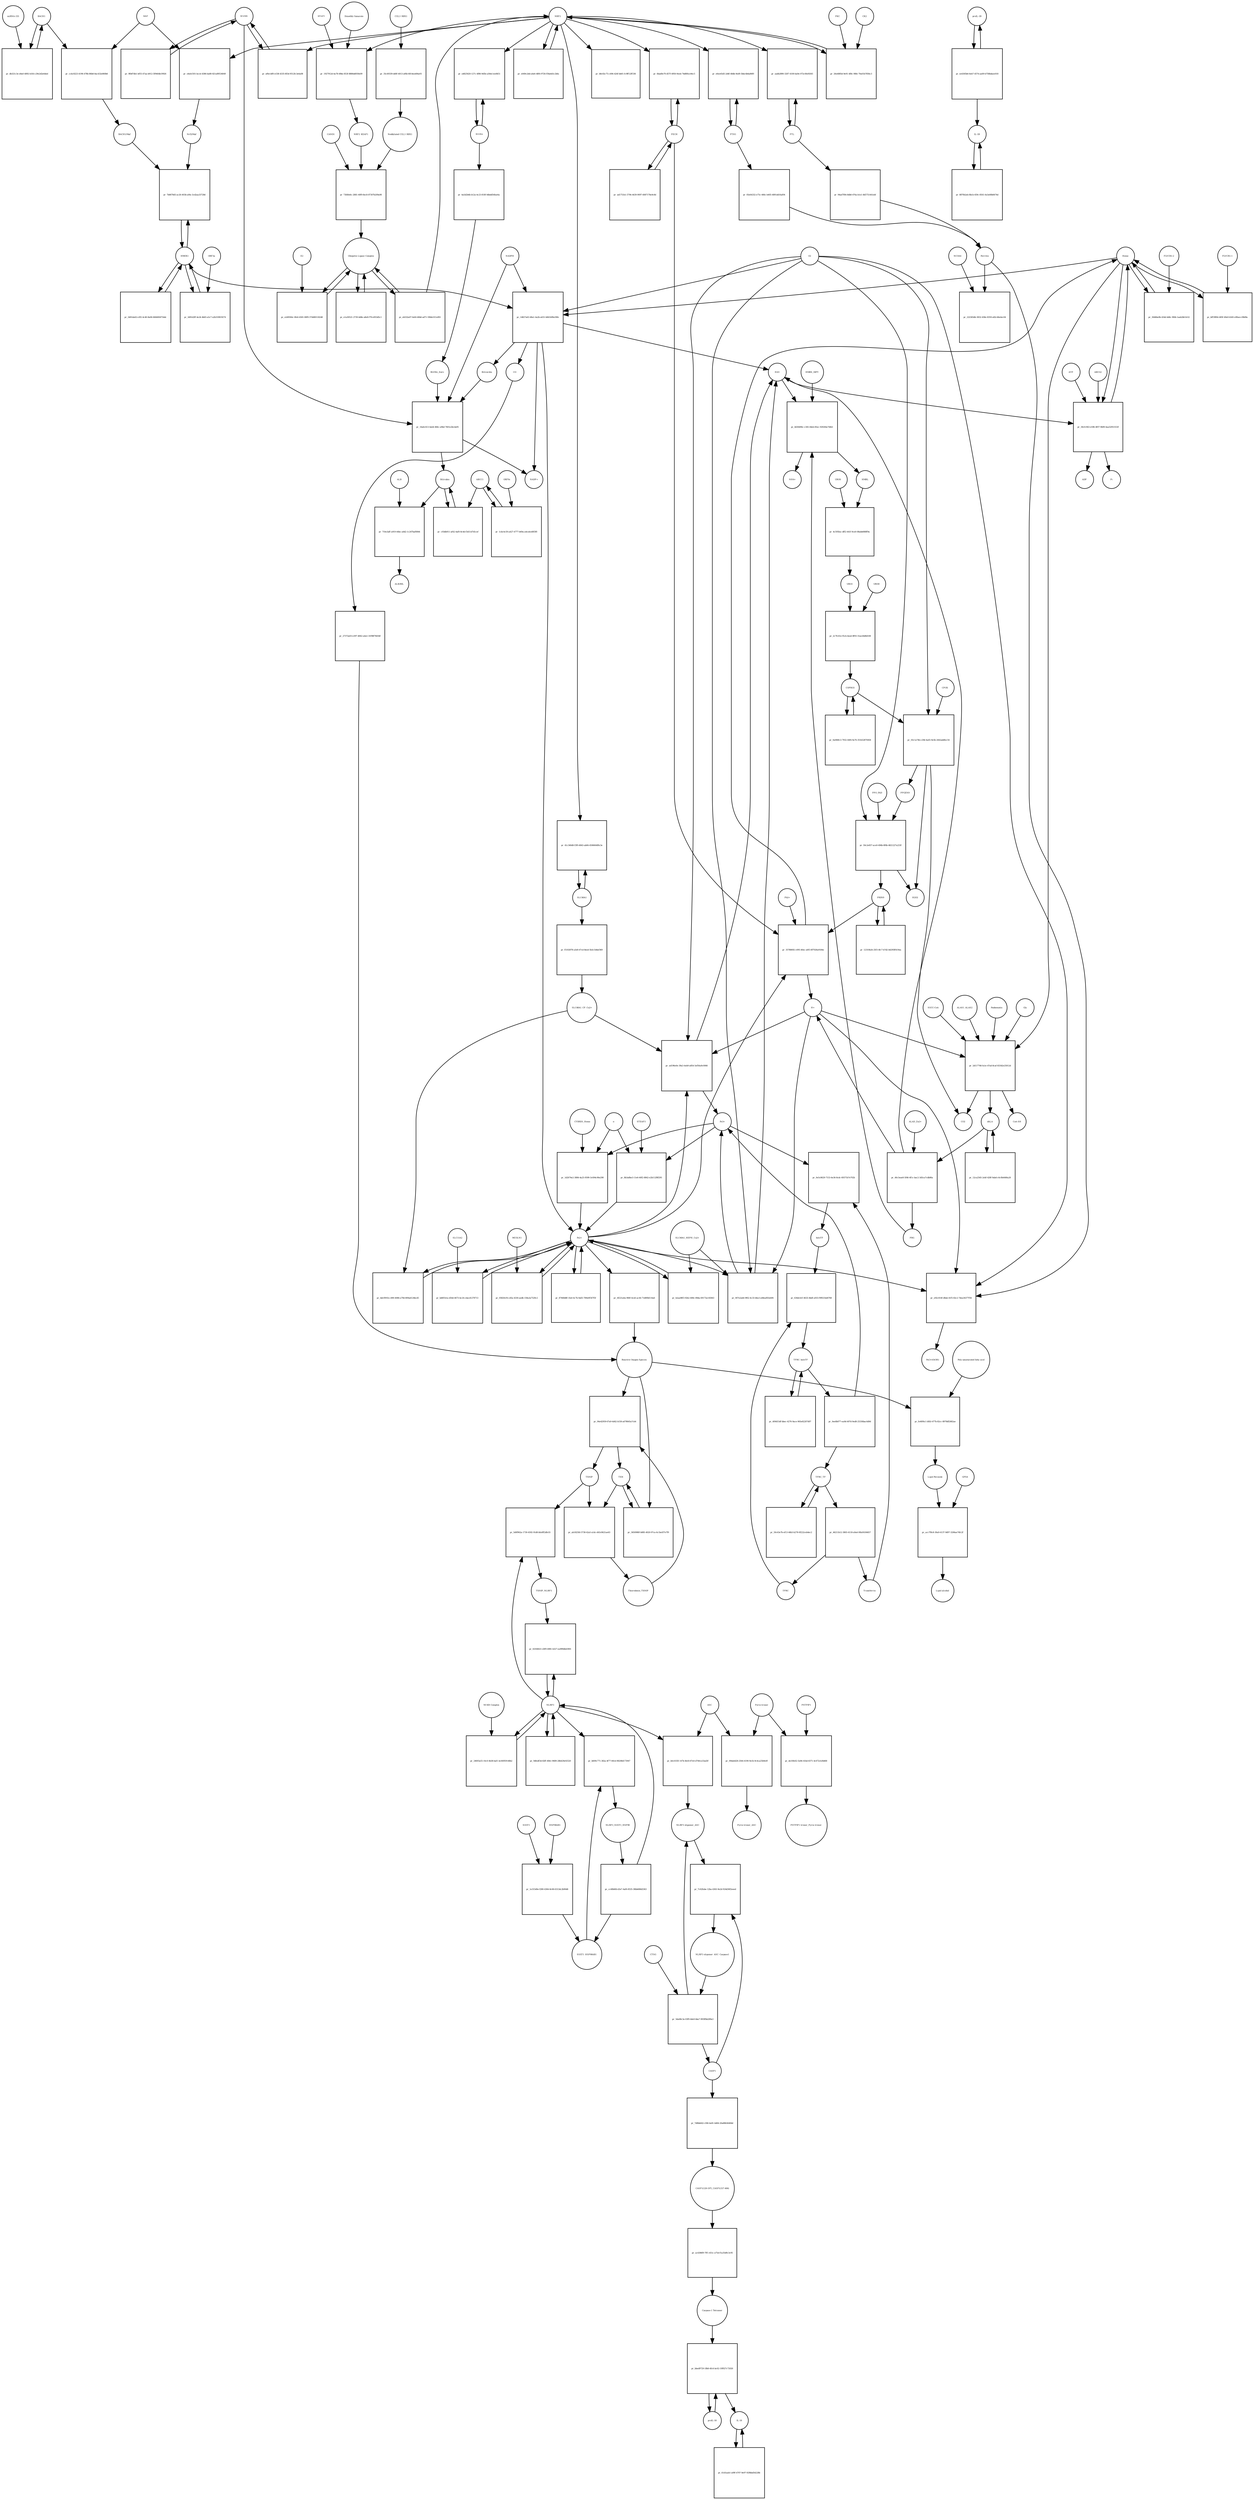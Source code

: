 strict digraph  {
Heme [annotation="urn_miriam_obo.chebi_CHEBI%3A30413", bipartite=0, cls="simple chemical", fontsize=4, label=Heme, shape=circle];
"pr_14827a63-48a1-4a2b-a631-b841b99a590c" [annotation="", bipartite=1, cls=process, fontsize=4, label="pr_14827a63-48a1-4a2b-a631-b841b99a590c", shape=square];
Biliverdin [annotation="urn_miriam_obo.chebi_CHEBI%3A17033", bipartite=0, cls="simple chemical", fontsize=4, label=Biliverdin, shape=circle];
HMOX1 [annotation="", bipartite=0, cls=macromolecule, fontsize=4, label=HMOX1, shape=circle];
O2 [annotation="urn_miriam_obo.chebi_CHEBI%3A15379", bipartite=0, cls="simple chemical", fontsize=4, label=O2, shape=circle];
NADPH [annotation="urn_miriam_obo.chebi_CHEBI%3A16474", bipartite=0, cls="simple chemical", fontsize=4, label=NADPH, shape=circle];
H2O [annotation="urn_miriam_obo.chebi_CHEBI%3A15377", bipartite=0, cls="simple chemical", fontsize=4, label=H2O, shape=circle];
"Fe2+" [annotation="urn_miriam_obo.chebi_CHEBI%3A29033", bipartite=0, cls="simple chemical", fontsize=4, label="Fe2+", shape=circle];
"NADP+" [annotation="urn_miriam_obo.chebi_CHEBI%3A18009", bipartite=0, cls="simple chemical", fontsize=4, label="NADP+", shape=circle];
CO [annotation="urn_miriam_obo.chebi_CHEBI%3A17245", bipartite=0, cls="simple chemical", fontsize=4, label=CO, shape=circle];
"pr_3646be0b-434d-4d6c-9fdb-1aab2bfcfe52" [annotation="", bipartite=1, cls=process, fontsize=4, label="pr_3646be0b-434d-4d6c-9fdb-1aab2bfcfe52", shape=square];
"FLVCR1-2" [annotation=urn_miriam_uniprot_Q9Y5Y0, bipartite=0, cls=macromolecule, fontsize=4, label="FLVCR1-2", shape=circle];
"pr_16a6c613-4ab4-466c-a9bd-7601e2bcda95" [annotation="", bipartite=1, cls=process, fontsize=4, label="pr_16a6c613-4ab4-466c-a9bd-7601e2bcda95", shape=square];
Bilirubin [annotation="urn_miriam_obo.chebi_CHEBI%3A16990", bipartite=0, cls="simple chemical", fontsize=4, label=Bilirubin, shape=circle];
BLVRB [annotation=urn_miriam_uniprot_P30043, bipartite=0, cls=macromolecule, fontsize=4, label=BLVRB, shape=circle];
"BLVRA_Zn2+" [annotation="urn_miriam_obo.chebi_CHEBI%3A29805|urn_miriam_uniprot_P53004", bipartite=0, cls=complex, fontsize=4, label="BLVRA_Zn2+", shape=circle];
"pr_c93db911-af42-4af0-8c4d-f3d11d7d1cef" [annotation="", bipartite=1, cls=process, fontsize=4, label="pr_c93db911-af42-4af0-8c4d-f3d11d7d1cef", shape=square];
ABCC1 [annotation="", bipartite=0, cls=macromolecule, fontsize=4, label=ABCC1, shape=circle];
"pr_710e3aff-a919-44bc-a0d2-1c247baf0844" [annotation="", bipartite=1, cls=process, fontsize=4, label="pr_710e3aff-a919-44bc-a0d2-1c247baf0844", shape=square];
ALB [annotation=urn_miriam_uniprot_P02768, bipartite=0, cls=macromolecule, fontsize=4, label=ALB, shape=circle];
"ALB/BIL" [annotation="urn_miriam_uniprot_P02768|urn_miriam_obo.chebi_CHEBI%3A16990", bipartite=0, cls=complex, fontsize=4, label="ALB/BIL", shape=circle];
NRF2 [annotation="", bipartite=0, cls=macromolecule, fontsize=4, label=NRF2, shape=circle];
"pr_e4eb1501-bccb-4386-ba80-821a89534049" [annotation="", bipartite=1, cls=process, fontsize=4, label="pr_e4eb1501-bccb-4386-ba80-821a89534049", shape=square];
MAF [annotation=urn_miriam_uniprot_O75444, bipartite=0, cls=macromolecule, fontsize=4, label=MAF, shape=circle];
"Nrf2/Maf" [annotation="", bipartite=0, cls=complex, fontsize=4, label="Nrf2/Maf", shape=circle];
"pr_ccbc8223-4196-478b-86b8-8ac432e860b6" [annotation="", bipartite=1, cls=process, fontsize=4, label="pr_ccbc8223-4196-478b-86b8-8ac432e860b6", shape=square];
BACH1 [annotation=urn_miriam_uniprot_O14867, bipartite=0, cls=macromolecule, fontsize=4, label=BACH1, shape=circle];
"BACH1/Maf" [annotation="", bipartite=0, cls=complex, fontsize=4, label="BACH1/Maf", shape=circle];
"pr_db321c3e-e8a0-4892-b1fd-c29e2d2e6ded" [annotation="", bipartite=1, cls=process, fontsize=4, label="pr_db321c3e-e8a0-4892-b1fd-c29e2d2e6ded", shape=square];
"miRNA-155" [annotation=urn_miriam_ncbigene_406947, bipartite=0, cls="nucleic acid feature", fontsize=4, label="miRNA-155", shape=circle];
"pr_7b8678d5-ac26-403b-af4e-3cd2aa33728d" [annotation="", bipartite=1, cls=process, fontsize=4, label="pr_7b8678d5-ac26-403b-af4e-3cd2aa33728d", shape=square];
PRIN9 [annotation="urn_miriam_obo.chebi_CHEBI%3A15430", bipartite=0, cls="simple chemical", fontsize=4, label=PRIN9, shape=circle];
"pr_35788692-c095-40ec-a0f3-8f7026a9184e" [annotation="", bipartite=1, cls=process, fontsize=4, label="pr_35788692-c095-40ec-a0f3-8f7026a9184e", shape=square];
FECH [annotation=urn_miriam_uniprot_P22830, bipartite=0, cls=macromolecule, fontsize=4, label=FECH, shape=circle];
"Pb2+" [annotation="urn_miriam_obo.chebi_CHEBI%3A27889", bipartite=0, cls="simple chemical", fontsize=4, label="Pb2+", shape=circle];
"H+" [annotation="urn_miriam_obo.chebi_CHEBI%3A15378", bipartite=0, cls="simple chemical", fontsize=4, label="H+", shape=circle];
"SUCC-CoA" [annotation="urn_miriam_obo.chebi_CHEBI%3A57292", bipartite=0, cls="simple chemical", fontsize=4, label="SUCC-CoA", shape=circle];
"pr_2d117746-fa1e-47ad-8caf-83342e25012d" [annotation="", bipartite=1, cls=process, fontsize=4, label="pr_2d117746-fa1e-47ad-8caf-83342e25012d", shape=square];
dALA [annotation="urn_miriam_obo.chebi_CHEBI%3A356416", bipartite=0, cls="simple chemical", fontsize=4, label=dALA, shape=circle];
ALAS1_ALAS2 [annotation="urn_miriam_uniprot_P13196|urn_miriam_uniprot_P22557", bipartite=0, cls=complex, fontsize=4, label=ALAS1_ALAS2, shape=circle];
Panhematin [annotation="urn_miriam_obo.chebi_CHEBI%3A50385", bipartite=0, cls="simple chemical", fontsize=4, label=Panhematin, shape=circle];
Gly [annotation="urn_miriam_obo.chebi_CHEBI%3A57305", bipartite=0, cls="simple chemical", fontsize=4, label=Gly, shape=circle];
"CoA-SH" [annotation="urn_miriam_obo.chebi_CHEBI%3A15346", bipartite=0, cls="simple chemical", fontsize=4, label="CoA-SH", shape=circle];
CO2 [annotation="urn_miriam_obo.chebi_CHEBI%3A16526", bipartite=0, cls="simple chemical", fontsize=4, label=CO2, shape=circle];
"pr_1927912d-4a78-49be-853f-8886dd930e09" [annotation="", bipartite=1, cls=process, fontsize=4, label="pr_1927912d-4a78-49be-853f-8886dd930e09", shape=square];
KEAP1 [annotation=urn_miriam_uniprot_Q14145, bipartite=0, cls=macromolecule, fontsize=4, label=KEAP1, shape=circle];
NRF2_KEAP1 [annotation="urn_miriam_uniprot_Q14145|urn_miriam_uniprot_Q16236", bipartite=0, cls=complex, fontsize=4, label=NRF2_KEAP1, shape=circle];
"Dimethly fumarate" [annotation="urn_miriam_obo.chebi_CHEBI%3A76004", bipartite=0, cls="simple chemical", fontsize=4, label="Dimethly fumarate", shape=circle];
"Ubiquitin Ligase Complex" [annotation="urn_miriam_uniprot_Q14145|urn_miriam_uniprot_Q15843|urn_miriam_uniprot_Q13618|urn_miriam_uniprot_P62877|urn_miriam_uniprot_Q16236|urn_miriam_uniprot_P0CG48|urn_miriam_pubmed_19940261|urn_miriam_interpro_IPR000608", bipartite=0, cls=complex, fontsize=4, label="Ubiquitin Ligase Complex", shape=circle];
"pr_e1a30521-2739-4d8e-a8e8-f7fce953d5c1" [annotation="", bipartite=1, cls=process, fontsize=4, label="pr_e1a30521-2739-4d8e-a8e8-f7fce953d5c1", shape=square];
"pr_40c3eae8-5f46-4f1c-bac2-3d5ca7cdb86a" [annotation="", bipartite=1, cls=process, fontsize=4, label="pr_40c3eae8-5f46-4f1c-bac2-3d5ca7cdb86a", shape=square];
PBG [annotation="urn_miriam_obo.chebi_CHEBI%3A58126", bipartite=0, cls="simple chemical", fontsize=4, label=PBG, shape=circle];
"ALAD_Zn2+" [annotation="urn_miriam_uniprot_P13716|urn_miriam_obo.chebi_CHEBI%3A29105", bipartite=0, cls=complex, fontsize=4, label="ALAD_Zn2+", shape=circle];
"pr_b630d94c-c345-44eb-85ec-9292fda744b1" [annotation="", bipartite=1, cls=process, fontsize=4, label="pr_b630d94c-c345-44eb-85ec-9292fda744b1", shape=square];
HMBL [annotation="urn_miriam_obo.chebi_CHEBI%3A57845", bipartite=0, cls="simple chemical", fontsize=4, label=HMBL, shape=circle];
HMBS_DIPY [annotation="urn_miriam_obo.chebi_CHEBI%3A36319|urn_miriam_uniprot_P08397", bipartite=0, cls=complex, fontsize=4, label=HMBS_DIPY, shape=circle];
"NH4+" [annotation="urn_miriam_obo.chebi_CHEBI%3A28938", bipartite=0, cls="simple chemical", fontsize=4, label="NH4+", shape=circle];
"pr_4c595fac-dff2-441f-9ce0-08abb088ff9a" [annotation="", bipartite=1, cls=process, fontsize=4, label="pr_4c595fac-dff2-441f-9ce0-08abb088ff9a", shape=square];
URO3 [annotation="urn_miriam_obo.chebi_CHEBI%3A15437", bipartite=0, cls="simple chemical", fontsize=4, label=URO3, shape=circle];
UROS [annotation=urn_miriam_uniprot_P10746, bipartite=0, cls=macromolecule, fontsize=4, label=UROS, shape=circle];
"pr_2c7fc61e-f5cb-4ea4-8f93-31ae26d8d108" [annotation="", bipartite=1, cls=process, fontsize=4, label="pr_2c7fc61e-f5cb-4ea4-8f93-31ae26d8d108", shape=square];
COPRO3 [annotation="urn_miriam_obo.chebi_CHEBI%3A15439", bipartite=0, cls="simple chemical", fontsize=4, label=COPRO3, shape=circle];
UROD [annotation=urn_miriam_uniprot_P06132, bipartite=0, cls=macromolecule, fontsize=4, label=UROD, shape=circle];
"pr_03c1a74b-c29d-4a45-9e5b-2442addfec54" [annotation="", bipartite=1, cls=process, fontsize=4, label="pr_03c1a74b-c29d-4a45-9e5b-2442addfec54", shape=square];
PPGEN9 [annotation="urn_miriam_obo.chebi_CHEBI%3A15435", bipartite=0, cls="simple chemical", fontsize=4, label=PPGEN9, shape=circle];
CPOX [annotation=urn_miriam_uniprot_P36551, bipartite=0, cls=macromolecule, fontsize=4, label=CPOX, shape=circle];
H2O2 [annotation="urn_miriam_obo.chebi_CHEBI%3A16240", bipartite=0, cls="simple chemical", fontsize=4, label=H2O2, shape=circle];
"pr_50c2e657-ace0-494b-8f6b-4821227a233f" [annotation="", bipartite=1, cls=process, fontsize=4, label="pr_50c2e657-ace0-494b-8f6b-4821227a233f", shape=square];
PPO_FAD [annotation="urn_miriam_obo.chebi_CHEBI%3A16238|urn_miriam_uniprot_P50336", bipartite=0, cls=complex, fontsize=4, label=PPO_FAD, shape=circle];
"pr_e049c2dd-a4e6-48f4-9726-f56a6d1c2bfa" [annotation="", bipartite=1, cls=process, fontsize=4, label="pr_e049c2dd-a4e6-48f4-9726-f56a6d1c2bfa", shape=square];
"pr_12ca2545-2ebf-428f-9abd-c6c0b4466a26" [annotation="", bipartite=1, cls="uncertain process", fontsize=4, label="pr_12ca2545-2ebf-428f-9abd-c6c0b4466a26", shape=square];
"pr_0a084fc3-7932-44f4-9a76-351b52870458" [annotation="", bipartite=1, cls="uncertain process", fontsize=4, label="pr_0a084fc3-7932-44f4-9a76-351b52870458", shape=square];
"pr_12310b24-25f3-4fc7-b7d2-b4295ff419ea" [annotation="", bipartite=1, cls="uncertain process", fontsize=4, label="pr_12310b24-25f3-4fc7-b7d2-b4295ff419ea", shape=square];
"Poly-unsaturated fatty acid" [annotation="urn_miriam_obo.chebi_CHEBI%3A26208", bipartite=0, cls="simple chemical", fontsize=4, label="Poly-unsaturated fatty acid", shape=circle];
"pr_fe40f4c1-bfb3-477b-82cc-8978df2682ae" [annotation="", bipartite=1, cls=process, fontsize=4, label="pr_fe40f4c1-bfb3-477b-82cc-8978df2682ae", shape=square];
"Lipid Peroxide" [annotation="urn_miriam_obo.chebi_CHEBI%3A61051", bipartite=0, cls="simple chemical", fontsize=4, label="Lipid Peroxide", shape=circle];
"Reactive Oxygen Species" [annotation="urn_miriam_obo.chebi_CHEBI%3A26523", bipartite=0, cls="simple chemical", fontsize=4, label="Reactive Oxygen Species", shape=circle];
"pr_e92c814f-d8ab-41f5-82c2-7dea34377f56" [annotation="", bipartite=1, cls=process, fontsize=4, label="pr_e92c814f-d8ab-41f5-82c2-7dea34377f56", shape=square];
"Fe(3+)O(OH)" [annotation="urn_miriam_obo.chebi_CHEBI%3A78619", bipartite=0, cls="simple chemical", fontsize=4, label="Fe(3+)O(OH)", shape=circle];
Ferritin [annotation=urn_miriam_uniprot_P02794, bipartite=0, cls=complex, fontsize=4, label=Ferritin, shape=circle];
"pr_bdcf091b-c490-4086-a79d-809ad124bcd5" [annotation="", bipartite=1, cls=process, fontsize=4, label="pr_bdcf091b-c490-4086-a79d-809ad124bcd5", shape=square];
"SLC40A1_CP_Cu2+" [annotation="urn_miriam_uniprot_P00450|urn_miriam_uniprot_Q9NP59|urn_miriam_obo.chebi_CHEBI%3A29036", bipartite=0, cls=complex, fontsize=4, label="SLC40A1_CP_Cu2+", shape=circle];
"pr_ad196e0e-39a3-4eb9-a854-5ef56a9c0066" [annotation="", bipartite=1, cls=process, fontsize=4, label="pr_ad196e0e-39a3-4eb9-a854-5ef56a9c0066", shape=square];
"Fe3+" [annotation="urn_miriam_obo.chebi_CHEBI%3A29034", bipartite=0, cls="simple chemical", fontsize=4, label="Fe3+", shape=circle];
SLC40A1 [annotation=urn_miriam_ncbigene_30061, bipartite=0, cls="nucleic acid feature", fontsize=4, label=SLC40A1, shape=circle];
"pr_41c340d8-f3f9-4843-ab84-4506664f8c3e" [annotation="", bipartite=1, cls=process, fontsize=4, label="pr_41c340d8-f3f9-4843-ab84-4506664f8c3e", shape=square];
FTH1 [annotation=urn_miriam_ncbigene_2495, bipartite=0, cls="nucleic acid feature", fontsize=4, label=FTH1, shape=circle];
"pr_e6ee45d5-2d4f-48db-9ed9-3bbc4b6a86f0" [annotation="", bipartite=1, cls=process, fontsize=4, label="pr_e6ee45d5-2d4f-48db-9ed9-3bbc4b6a86f0", shape=square];
FTL [annotation=urn_miriam_ncbigene_2512, bipartite=0, cls="nucleic acid feature", fontsize=4, label=FTL, shape=circle];
"pr_aadb2890-3287-4100-ba9e-072c0fef4565" [annotation="", bipartite=1, cls=process, fontsize=4, label="pr_aadb2890-3287-4100-ba9e-072c0fef4565", shape=square];
"pr_05e64332-e75c-466c-b405-4891dd16af04" [annotation="", bipartite=1, cls=process, fontsize=4, label="pr_05e64332-e75c-466c-b405-4891dd16af04", shape=square];
"pr_94ad7f84-8db8-476a-b1e1-8d5751441ebf" [annotation="", bipartite=1, cls=process, fontsize=4, label="pr_94ad7f84-8db8-476a-b1e1-8d5751441ebf", shape=square];
"pr_6bad0e70-d57f-4950-9eeb-74d8f4ce9ec5" [annotation="", bipartite=1, cls=process, fontsize=4, label="pr_6bad0e70-d57f-4950-9eeb-74d8f4ce9ec5", shape=square];
"pr_ad1751b1-5794-4439-9097-6087178e9c8d" [annotation="", bipartite=1, cls=process, fontsize=4, label="pr_ad1751b1-5794-4439-9097-6087178e9c8d", shape=square];
"pr_3d01da62-e3f2-4c40-8a06-6664004754dc" [annotation="", bipartite=1, cls=process, fontsize=4, label="pr_3d01da62-e3f2-4c40-8a06-6664004754dc", shape=square];
BLVRA [annotation=urn_miriam_ncbigene_644, bipartite=0, cls="nucleic acid feature", fontsize=4, label=BLVRA, shape=circle];
"pr_ed625620-127c-4f86-9d5b-a30dc1ee8451" [annotation="", bipartite=1, cls=process, fontsize=4, label="pr_ed625620-127c-4f86-9d5b-a30dc1ee8451", shape=square];
"pr_af6e1df0-e538-4335-8f3d-9512fc3e6a08" [annotation="", bipartite=1, cls=process, fontsize=4, label="pr_af6e1df0-e538-4335-8f3d-9512fc3e6a08", shape=square];
"pr_9fb87db1-bf55-47aa-b912-5f9464b19926" [annotation="", bipartite=1, cls=process, fontsize=4, label="pr_9fb87db1-bf55-47aa-b912-5f9464b19926", shape=square];
"pr_4a5d2b4b-b12a-4c23-818f-0dbdd54fae6a" [annotation="", bipartite=1, cls=process, fontsize=4, label="pr_4a5d2b4b-b12a-4c23-818f-0dbdd54fae6a", shape=square];
"pr_f5102878-a3e8-47cd-8eed-5b3c1b8af369" [annotation="", bipartite=1, cls=process, fontsize=4, label="pr_f5102878-a3e8-47cd-8eed-5b3c1b8af369", shape=square];
"pr_222365db-3832-458e-8359-a82c46e4ec04" [annotation="", bipartite=1, cls=process, fontsize=4, label="pr_222365db-3832-458e-8359-a82c46e4ec04", shape=square];
NCOA4 [annotation=urn_miriam_uniprot_Q13772, bipartite=0, cls=macromolecule, fontsize=4, label=NCOA4, shape=circle];
"pr_1d2674e2-3884-4a25-9599-3c694c96e298" [annotation="", bipartite=1, cls=process, fontsize=4, label="pr_1d2674e2-3884-4a25-9599-3c694c96e298", shape=square];
CYBRD1_Heme [annotation="urn_miriam_uniprot_Q53TN4|urn_miriam_obo.chebi_CHEBI%3A30413", bipartite=0, cls=complex, fontsize=4, label=CYBRD1_Heme, shape=circle];
"e-" [annotation="urn_miriam_obo.chebi_CHEBI%3A10545", bipartite=0, cls="simple chemical", fontsize=4, label="e-", shape=circle];
"pr_bd6f1b1a-d54d-4673-bc24-cdacd1278713" [annotation="", bipartite=1, cls=process, fontsize=4, label="pr_bd6f1b1a-d54d-4673-bc24-cdacd1278713", shape=square];
SLC11A2 [annotation=urn_miriam_uniprot_P49281, bipartite=0, cls=macromolecule, fontsize=4, label=SLC11A2, shape=circle];
"pr_acc7f8c8-30a9-4137-9d97-3206ae74fc2f" [annotation="", bipartite=1, cls=process, fontsize=4, label="pr_acc7f8c8-30a9-4137-9d97-3206ae74fc2f", shape=square];
"Lipid alcohol" [annotation="urn_miriam_obo.chebi_CHEBI%3A24026", bipartite=0, cls="simple chemical", fontsize=4, label="Lipid alcohol", shape=circle];
GPX4 [annotation=urn_miriam_uniprot_P36969, bipartite=0, cls=macromolecule, fontsize=4, label=GPX4, shape=circle];
"pr_3d91d2ff-4e24-4b65-a5c7-a2b319819274" [annotation="", bipartite=1, cls=process, fontsize=4, label="pr_3d91d2ff-4e24-4b65-a5c7-a2b319819274", shape=square];
ORF3a [annotation="urn_miriam_uniprot_P0DTC3|urn_miriam_taxonomy_2697049", bipartite=0, cls=macromolecule, fontsize=4, label=ORF3a, shape=circle];
"pr_4f221a6a-960f-4ce6-ac44-71d0f8d116a6" [annotation="", bipartite=1, cls=process, fontsize=4, label="pr_4f221a6a-960f-4ce6-ac44-71d0f8d116a6", shape=square];
"pr_1cbc4c59-a427-4777-b69a-a4cedcd0f3f8" [annotation="", bipartite=1, cls=process, fontsize=4, label="pr_1cbc4c59-a427-4777-b69a-a4cedcd0f3f8", shape=square];
ORF9c [annotation=urn_miriam_taxonomy_2697049, bipartite=0, cls=macromolecule, fontsize=4, label=ORF9c, shape=circle];
CUL3_RBX1 [annotation="urn_miriam_uniprot_Q13618|urn_miriam_uniprot_P62877", bipartite=0, cls=complex, fontsize=4, label=CUL3_RBX1, shape=circle];
"pr_35c49339-dd0f-4013-af6b-6814eed04a93" [annotation="", bipartite=1, cls=process, fontsize=4, label="pr_35c49339-dd0f-4013-af6b-6814eed04a93", shape=square];
"Neddylated CUL3_RBX1" [annotation="urn_miriam_uniprot_Q15843|urn_miriam_uniprot_Q13618|urn_miriam_uniprot_P62877", bipartite=0, cls=complex, fontsize=4, label="Neddylated CUL3_RBX1", shape=circle];
"pr_b8c82c75-c494-424f-bb01-fc9ff12ff336" [annotation="", bipartite=1, cls=process, fontsize=4, label="pr_b8c82c75-c494-424f-bb01-fc9ff12ff336", shape=square];
"pr_73fd0e6c-2881-40f9-8ec8-87307b209a98" [annotation="", bipartite=1, cls=process, fontsize=4, label="pr_73fd0e6c-2881-40f9-8ec8-87307b209a98", shape=square];
CAND1 [annotation=urn_miriam_uniprot_Q86VP6, bipartite=0, cls=macromolecule, fontsize=4, label=CAND1, shape=circle];
E2 [annotation=urn_miriam_interpro_IPR000608, bipartite=0, cls=macromolecule, fontsize=4, label=E2, shape=circle];
"pr_e2d9304c-0fe6-4581-80f9-374480118248" [annotation="", bipartite=1, cls=process, fontsize=4, label="pr_e2d9304c-0fe6-4581-80f9-374480118248", shape=square];
"pr_26e4885d-9e91-4f8c-98fe-70a01b7856c3" [annotation="", bipartite=1, cls=process, fontsize=4, label="pr_26e4885d-9e91-4f8c-98fe-70a01b7856c3", shape=square];
PKC [annotation="urn_miriam_pubmed_12198130|urn_miriam_interpro_IPR012233", bipartite=0, cls=macromolecule, fontsize=4, label=PKC, shape=circle];
CK2 [annotation="", bipartite=0, cls=macromolecule, fontsize=4, label=CK2, shape=circle];
"pr_bff39f64-485f-49e0-b545-e9faecc98d9a" [annotation="", bipartite=1, cls=process, fontsize=4, label="pr_bff39f64-485f-49e0-b545-e9faecc98d9a", shape=square];
"FLVCR1-1" [annotation=urn_miriam_uniprot_Q9Y5Y0, bipartite=0, cls=macromolecule, fontsize=4, label="FLVCR1-1", shape=circle];
"pr_30cfc943-e596-4f07-9b99-4aa52951553f" [annotation="", bipartite=1, cls=process, fontsize=4, label="pr_30cfc943-e596-4f07-9b99-4aa52951553f", shape=square];
ABCG2 [annotation=urn_miriam_uniprot_Q9UNQ0, bipartite=0, cls="macromolecule multimer", fontsize=4, label=ABCG2, shape=circle];
ATP [annotation="urn_miriam_obo.chebi_CHEBI%3A30616", bipartite=0, cls="simple chemical", fontsize=4, label=ATP, shape=circle];
Pi [annotation="urn_miriam_obo.chebi_CHEBI%3A18367", bipartite=0, cls="simple chemical", fontsize=4, label=Pi, shape=circle];
ADP [annotation="urn_miriam_obo.chebi_CHEBI%3A456216", bipartite=0, cls="simple chemical", fontsize=4, label=ADP, shape=circle];
"pr_b2aa08f3-92b2-408c-89da-69173a145843" [annotation="", bipartite=1, cls=process, fontsize=4, label="pr_b2aa08f3-92b2-408c-89da-69173a145843", shape=square];
"SLC40A1_HEPH_Cu2+" [annotation="urn_miriam_uniprot_Q9BQS7|urn_miriam_uniprot_Q9NP59|urn_miriam_obo.chebi_CHEBI%3A28694", bipartite=0, cls=complex, fontsize=4, label="SLC40A1_HEPH_Cu2+", shape=circle];
"pr_007e2ab6-9f62-4c33-b6a3-a48eaf83eb94" [annotation="", bipartite=1, cls=process, fontsize=4, label="pr_007e2ab6-9f62-4c33-b6a3-a48eaf83eb94", shape=square];
"pr_0e5c8629-7153-4e36-8cdc-69371b7e702b" [annotation="", bipartite=1, cls=process, fontsize=4, label="pr_0e5c8629-7153-4e36-8cdc-69371b7e702b", shape=square];
Transferrin [annotation=urn_miriam_uniprot_P02787, bipartite=0, cls=macromolecule, fontsize=4, label=Transferrin, shape=circle];
holoTF [annotation="urn_miriam_uniprot_P02787|urn_miriam_obo.chebi_CHEBI%3A29034", bipartite=0, cls=complex, fontsize=4, label=holoTF, shape=circle];
TFRC [annotation=urn_miriam_uniprot_P02786, bipartite=0, cls="macromolecule multimer", fontsize=4, label=TFRC, shape=circle];
"pr_634dcb1f-4633-4bdf-a933-f9f021bd4768" [annotation="", bipartite=1, cls=process, fontsize=4, label="pr_634dcb1f-4633-4bdf-a933-f9f021bd4768", shape=square];
TFRC_holoTF [annotation="urn_miriam_uniprot_P02787|urn_miriam_obo.chebi_CHEBI%3A29034|urn_miriam_uniprot_P02786", bipartite=0, cls=complex, fontsize=4, label=TFRC_holoTF, shape=circle];
"pr_409d15df-bbec-4276-9ace-965e82207d07" [annotation="", bipartite=1, cls=process, fontsize=4, label="pr_409d15df-bbec-4276-9ace-965e82207d07", shape=square];
"pr_0ee8b077-ea9d-407d-9ed8-25336bac6d9d" [annotation="", bipartite=1, cls=process, fontsize=4, label="pr_0ee8b077-ea9d-407d-9ed8-25336bac6d9d", shape=square];
TFRC_TF [annotation="urn_miriam_uniprot_P02787|urn_miriam_uniprot_P02786", bipartite=0, cls=complex, fontsize=4, label=TFRC_TF, shape=circle];
"pr_8b3a8be3-11e6-40f2-8842-e2b112f8f295" [annotation="", bipartite=1, cls=process, fontsize=4, label="pr_8b3a8be3-11e6-40f2-8842-e2b112f8f295", shape=square];
STEAP3 [annotation=urn_miriam_uniprot_Q658P3, bipartite=0, cls=macromolecule, fontsize=4, label=STEAP3, shape=circle];
"pr_05820cf4-cd5a-4330-aedb-158a3a7529c2" [annotation="", bipartite=1, cls=process, fontsize=4, label="pr_05820cf4-cd5a-4330-aedb-158a3a7529c2", shape=square];
MCOLN1 [annotation=urn_miriam_uniprot_Q9GZU1, bipartite=0, cls=macromolecule, fontsize=4, label=MCOLN1, shape=circle];
"pr_87468d8f-1fa0-4c7b-9a65-789e0f547f5f" [annotation="", bipartite=1, cls=process, fontsize=4, label="pr_87468d8f-1fa0-4c7b-9a65-789e0f547f5f", shape=square];
"pr_50c43e7b-ef13-46b3-b278-0f222ceb4ec2" [annotation="", bipartite=1, cls=process, fontsize=4, label="pr_50c43e7b-ef13-46b3-b278-0f222ceb4ec2", shape=square];
"pr_46211b12-3803-4118-a9a4-f4faf4184657" [annotation="", bipartite=1, cls=process, fontsize=4, label="pr_46211b12-3803-4118-a9a4-f4faf4184657", shape=square];
"pr_eb532a07-6efd-484d-ad71-596dc011ef65" [annotation="", bipartite=1, cls=process, fontsize=4, label="pr_eb532a07-6efd-484d-ad71-596dc011ef65", shape=square];
Thioredoxin_TXNIP [annotation="urn_miriam_uniprot_P10599|urn_miriam_uniprot_Q9H3M7", bipartite=0, cls=complex, fontsize=4, label=Thioredoxin_TXNIP, shape=circle];
"pr_94e42959-67a9-4d42-b158-a678645a7cb4" [annotation="", bipartite=1, cls=process, fontsize=4, label="pr_94e42959-67a9-4d42-b158-a678645a7cb4", shape=square];
TXNIP [annotation=urn_miriam_uniprot_Q9H3M7, bipartite=0, cls=macromolecule, fontsize=4, label=TXNIP, shape=circle];
TXN [annotation=urn_miriam_uniprot_P10599, bipartite=0, cls=macromolecule, fontsize=4, label=TXN, shape=circle];
NLRP3 [annotation=urn_miriam_uniprot_Q96P20, bipartite=0, cls=macromolecule, fontsize=4, label=NLRP3, shape=circle];
"pr_24693a55-16c0-4b38-baf1-bc66959148b2" [annotation="", bipartite=1, cls=process, fontsize=4, label="pr_24693a55-16c0-4b38-baf1-bc66959148b2", shape=square];
"Nf-KB Complex" [annotation="urn_miriam_uniprot_P19838|urn_miriam_uniprot_Q04206|urn_miriam_uniprot_Q00653", bipartite=0, cls=complex, fontsize=4, label="Nf-KB Complex", shape=circle];
"pr_9dfedf3d-82ff-40b1-9689-28b429e92520" [annotation="", bipartite=1, cls=process, fontsize=4, label="pr_9dfedf3d-82ff-40b1-9689-28b429e92520", shape=square];
"pr_3650980f-b885-4020-97ca-6c1be5f7e7f9" [annotation="", bipartite=1, cls=process, fontsize=4, label="pr_3650980f-b885-4020-97ca-6c1be5f7e7f9", shape=square];
"pr_ab1825fd-5738-42a5-a1dc-d43c8621ae63" [annotation="", bipartite=1, cls=process, fontsize=4, label="pr_ab1825fd-5738-42a5-a1dc-d43c8621ae63", shape=square];
HSP90AB1 [annotation=urn_miriam_uniprot_P08238, bipartite=0, cls=macromolecule, fontsize=4, label=HSP90AB1, shape=circle];
"pr_1e315d0e-f280-4364-8c68-6313dc2b90d6" [annotation="", bipartite=1, cls=process, fontsize=4, label="pr_1e315d0e-f280-4364-8c68-6313dc2b90d6", shape=square];
SUGT1 [annotation=urn_miriam_uniprot_Q9Y2Z0, bipartite=0, cls=macromolecule, fontsize=4, label=SUGT1, shape=circle];
SUGT1_HSP90AB1 [annotation="urn_miriam_uniprot_P08238|urn_miriam_uniprot_Q9Y2Z0", bipartite=0, cls=complex, fontsize=4, label=SUGT1_HSP90AB1, shape=circle];
"pr_b609c771-382a-4f77-841d-98208d173947" [annotation="", bipartite=1, cls=process, fontsize=4, label="pr_b609c771-382a-4f77-841d-98208d173947", shape=square];
NLRP3_SUGT1_HSP90 [annotation="urn_miriam_uniprot_P08238|urn_miriam_uniprot_Q96P20|urn_miriam_uniprot_Q9Y2Z0", bipartite=0, cls=complex, fontsize=4, label=NLRP3_SUGT1_HSP90, shape=circle];
"pr_5d0f962a-1730-4592-91d8-bfa0ff2dfe55" [annotation="", bipartite=1, cls=process, fontsize=4, label="pr_5d0f962a-1730-4592-91d8-bfa0ff2dfe55", shape=square];
TXNIP_NLRP3 [annotation="urn_miriam_uniprot_Q9H3M7|urn_miriam_uniprot_Q96P20", bipartite=0, cls=complex, fontsize=4, label=TXNIP_NLRP3, shape=circle];
"pr_bfe1035f-147b-4b18-87e0-d740ce33ad3f" [annotation="", bipartite=1, cls=process, fontsize=4, label="pr_bfe1035f-147b-4b18-87e0-d740ce33ad3f", shape=square];
ASC [annotation=urn_miriam_uniprot_Q9ULZ3, bipartite=0, cls=macromolecule, fontsize=4, label=ASC, shape=circle];
"NLRP3 oligomer_ASC" [annotation="urn_miriam_uniprot_Q9ULZ3|urn_miriam_obo.chebi_CHEBI%3A36080", bipartite=0, cls=complex, fontsize=4, label="NLRP3 oligomer_ASC", shape=circle];
"pr_7c62fabe-12ba-4363-9e2d-924d36f2eeed" [annotation="", bipartite=1, cls=process, fontsize=4, label="pr_7c62fabe-12ba-4363-9e2d-924d36f2eeed", shape=square];
CASP1 [annotation=urn_miriam_uniprot_P29466, bipartite=0, cls=macromolecule, fontsize=4, label=CASP1, shape=circle];
"NLRP3 oligomer_ASC_Caspase1" [annotation="urn_miriam_uniprot_P29466|urn_miriam_uniprot_Q9ULZ3", bipartite=0, cls=complex, fontsize=4, label="NLRP3 oligomer_ASC_Caspase1", shape=circle];
"pr_09da6d28-2564-4190-9e1b-9c4ca25b9e0f" [annotation="", bipartite=1, cls=process, fontsize=4, label="pr_09da6d28-2564-4190-9e1b-9c4ca25b9e0f", shape=square];
"Pyrin trimer" [annotation=urn_miriam_uniprot_O15553, bipartite=0, cls=complex, fontsize=4, label="Pyrin trimer", shape=circle];
"Pyrin trimer_ASC" [annotation="urn_miriam_uniprot_O15553|urn_miriam_uniprot_Q9ULZ3", bipartite=0, cls=complex, fontsize=4, label="Pyrin trimer_ASC", shape=circle];
"pr_de10fe62-5e84-41bd-8371-4c672cb36d68" [annotation="", bipartite=1, cls=process, fontsize=4, label="pr_de10fe62-5e84-41bd-8371-4c672cb36d68", shape=square];
PSTPIP1 [annotation=urn_miriam_uniprot_O43586, bipartite=0, cls="macromolecule multimer", fontsize=4, label=PSTPIP1, shape=circle];
"PSTPIP1 trimer_Pyrin trimer" [annotation="urn_miriam_uniprot_O15553|urn_miriam_uniprot_O43586", bipartite=0, cls=complex, fontsize=4, label="PSTPIP1 trimer_Pyrin trimer", shape=circle];
"pr_5da68c3a-03f9-4de0-bba7-905ffbb289a3" [annotation="", bipartite=1, cls=process, fontsize=4, label="pr_5da68c3a-03f9-4de0-bba7-905ffbb289a3", shape=square];
CTSG [annotation=urn_miriam_uniprot_P08311, bipartite=0, cls=macromolecule, fontsize=4, label=CTSG, shape=circle];
"pr_7d8bb642-cf48-4e81-b484-20a88b56484d" [annotation="", bipartite=1, cls=process, fontsize=4, label="pr_7d8bb642-cf48-4e81-b484-20a88b56484d", shape=square];
"CASP1(120-197)_CASP1(317-404)" [annotation=urn_miriam_uniprot_P29466, bipartite=0, cls=complex, fontsize=4, label="CASP1(120-197)_CASP1(317-404)", shape=circle];
"pr_ac4386f9-7ff1-451c-a75d-f1a35d9c3c95" [annotation="", bipartite=1, cls=process, fontsize=4, label="pr_ac4386f9-7ff1-451c-a75d-f1a35d9c3c95", shape=square];
"Caspase-1 Tetramer" [annotation=urn_miriam_uniprot_P29466, bipartite=0, cls="complex multimer", fontsize=4, label="Caspase-1 Tetramer", shape=circle];
"proIL-1B" [annotation=urn_miriam_uniprot_P01584, bipartite=0, cls=macromolecule, fontsize=4, label="proIL-1B", shape=circle];
"pr_ee4365b6-6eb7-4574-aa69-b758bdaee018" [annotation="", bipartite=1, cls=process, fontsize=4, label="pr_ee4365b6-6eb7-4574-aa69-b758bdaee018", shape=square];
"IL-1B" [annotation=urn_miriam_uniprot_P01584, bipartite=0, cls=macromolecule, fontsize=4, label="IL-1B", shape=circle];
"pr_8870b2eb-8bcb-459c-8561-6e3e80b8474d" [annotation="", bipartite=1, cls="omitted process", fontsize=4, label="pr_8870b2eb-8bcb-459c-8561-6e3e80b8474d", shape=square];
"pr_02504021-d3f9-4981-b327-ea999db43901" [annotation="", bipartite=1, cls=process, fontsize=4, label="pr_02504021-d3f9-4981-b327-ea999db43901", shape=square];
"proIL-18" [annotation=urn_miriam_uniprot_Q14116, bipartite=0, cls=macromolecule, fontsize=4, label="proIL-18", shape=circle];
"pr_bbed9729-18b0-4fc6-bc62-19f927c72026" [annotation="", bipartite=1, cls=process, fontsize=4, label="pr_bbed9729-18b0-4fc6-bc62-19f927c72026", shape=square];
"IL-18" [annotation=urn_miriam_uniprot_Q14116, bipartite=0, cls=macromolecule, fontsize=4, label="IL-18", shape=circle];
"pr_61d1aab1-a09f-4707-9e97-929bbd54228b" [annotation="", bipartite=1, cls="omitted process", fontsize=4, label="pr_61d1aab1-a09f-4707-9e97-929bbd54228b", shape=square];
"pr_27372a03-e397-4062-a4e2-31f98f76656f" [annotation="", bipartite=1, cls=process, fontsize=4, label="pr_27372a03-e397-4062-a4e2-31f98f76656f", shape=square];
"pr_cc48b6fd-d3e7-4af6-8535-38bb688d3363" [annotation="", bipartite=1, cls=process, fontsize=4, label="pr_cc48b6fd-d3e7-4af6-8535-38bb688d3363", shape=square];
Heme -> "pr_14827a63-48a1-4a2b-a631-b841b99a590c"  [annotation="", interaction_type=consumption];
Heme -> "pr_3646be0b-434d-4d6c-9fdb-1aab2bfcfe52"  [annotation="", interaction_type=consumption];
Heme -> "pr_2d117746-fa1e-47ad-8caf-83342e25012d"  [annotation=urn_miriam_pubmed_25446301, interaction_type=inhibition];
Heme -> "pr_bff39f64-485f-49e0-b545-e9faecc98d9a"  [annotation="", interaction_type=consumption];
Heme -> "pr_30cfc943-e596-4f07-9b99-4aa52951553f"  [annotation="", interaction_type=consumption];
"pr_14827a63-48a1-4a2b-a631-b841b99a590c" -> Biliverdin  [annotation="", interaction_type=production];
"pr_14827a63-48a1-4a2b-a631-b841b99a590c" -> H2O  [annotation="", interaction_type=production];
"pr_14827a63-48a1-4a2b-a631-b841b99a590c" -> "Fe2+"  [annotation="", interaction_type=production];
"pr_14827a63-48a1-4a2b-a631-b841b99a590c" -> "NADP+"  [annotation="", interaction_type=production];
"pr_14827a63-48a1-4a2b-a631-b841b99a590c" -> CO  [annotation="", interaction_type=production];
Biliverdin -> "pr_16a6c613-4ab4-466c-a9bd-7601e2bcda95"  [annotation="", interaction_type=consumption];
HMOX1 -> "pr_14827a63-48a1-4a2b-a631-b841b99a590c"  [annotation="", interaction_type=catalysis];
HMOX1 -> "pr_7b8678d5-ac26-403b-af4e-3cd2aa33728d"  [annotation="", interaction_type=consumption];
HMOX1 -> "pr_3d01da62-e3f2-4c40-8a06-6664004754dc"  [annotation="", interaction_type=consumption];
HMOX1 -> "pr_3d91d2ff-4e24-4b65-a5c7-a2b319819274"  [annotation="", interaction_type=consumption];
O2 -> "pr_14827a63-48a1-4a2b-a631-b841b99a590c"  [annotation="", interaction_type=consumption];
O2 -> "pr_03c1a74b-c29d-4a45-9e5b-2442addfec54"  [annotation="", interaction_type=consumption];
O2 -> "pr_50c2e657-ace0-494b-8f6b-4821227a233f"  [annotation="", interaction_type=consumption];
O2 -> "pr_e92c814f-d8ab-41f5-82c2-7dea34377f56"  [annotation="", interaction_type=consumption];
O2 -> "pr_ad196e0e-39a3-4eb9-a854-5ef56a9c0066"  [annotation="", interaction_type=consumption];
O2 -> "pr_007e2ab6-9f62-4c33-b6a3-a48eaf83eb94"  [annotation="", interaction_type=consumption];
NADPH -> "pr_14827a63-48a1-4a2b-a631-b841b99a590c"  [annotation="", interaction_type=consumption];
NADPH -> "pr_16a6c613-4ab4-466c-a9bd-7601e2bcda95"  [annotation="", interaction_type=consumption];
H2O -> "pr_b630d94c-c345-44eb-85ec-9292fda744b1"  [annotation="", interaction_type=consumption];
H2O -> "pr_30cfc943-e596-4f07-9b99-4aa52951553f"  [annotation="", interaction_type=consumption];
"Fe2+" -> "pr_35788692-c095-40ec-a0f3-8f7026a9184e"  [annotation="", interaction_type=consumption];
"Fe2+" -> "pr_e92c814f-d8ab-41f5-82c2-7dea34377f56"  [annotation="", interaction_type=consumption];
"Fe2+" -> "pr_bdcf091b-c490-4086-a79d-809ad124bcd5"  [annotation="", interaction_type=consumption];
"Fe2+" -> "pr_ad196e0e-39a3-4eb9-a854-5ef56a9c0066"  [annotation="", interaction_type=consumption];
"Fe2+" -> "pr_bd6f1b1a-d54d-4673-bc24-cdacd1278713"  [annotation="", interaction_type=consumption];
"Fe2+" -> "pr_4f221a6a-960f-4ce6-ac44-71d0f8d116a6"  [annotation="urn_miriam_pubmed_26794443|urn_miriam_pubmed_30692038", interaction_type=catalysis];
"Fe2+" -> "pr_b2aa08f3-92b2-408c-89da-69173a145843"  [annotation="", interaction_type=consumption];
"Fe2+" -> "pr_007e2ab6-9f62-4c33-b6a3-a48eaf83eb94"  [annotation="", interaction_type=consumption];
"Fe2+" -> "pr_05820cf4-cd5a-4330-aedb-158a3a7529c2"  [annotation="", interaction_type=consumption];
"Fe2+" -> "pr_87468d8f-1fa0-4c7b-9a65-789e0f547f5f"  [annotation="", interaction_type=consumption];
CO -> "pr_27372a03-e397-4062-a4e2-31f98f76656f"  [annotation="urn_miriam_pubmed_28356568|urn_miriam_pubmed_25770182", interaction_type=inhibition];
"pr_3646be0b-434d-4d6c-9fdb-1aab2bfcfe52" -> Heme  [annotation="", interaction_type=production];
"FLVCR1-2" -> "pr_3646be0b-434d-4d6c-9fdb-1aab2bfcfe52"  [annotation="", interaction_type=catalysis];
"pr_16a6c613-4ab4-466c-a9bd-7601e2bcda95" -> Bilirubin  [annotation="", interaction_type=production];
"pr_16a6c613-4ab4-466c-a9bd-7601e2bcda95" -> "NADP+"  [annotation="", interaction_type=production];
Bilirubin -> "pr_c93db911-af42-4af0-8c4d-f3d11d7d1cef"  [annotation="", interaction_type=consumption];
Bilirubin -> "pr_710e3aff-a919-44bc-a0d2-1c247baf0844"  [annotation="", interaction_type=consumption];
BLVRB -> "pr_16a6c613-4ab4-466c-a9bd-7601e2bcda95"  [annotation="", interaction_type=catalysis];
BLVRB -> "pr_af6e1df0-e538-4335-8f3d-9512fc3e6a08"  [annotation="", interaction_type=consumption];
BLVRB -> "pr_9fb87db1-bf55-47aa-b912-5f9464b19926"  [annotation="", interaction_type=consumption];
"BLVRA_Zn2+" -> "pr_16a6c613-4ab4-466c-a9bd-7601e2bcda95"  [annotation="", interaction_type=catalysis];
"pr_c93db911-af42-4af0-8c4d-f3d11d7d1cef" -> Bilirubin  [annotation="", interaction_type=production];
ABCC1 -> "pr_c93db911-af42-4af0-8c4d-f3d11d7d1cef"  [annotation="", interaction_type=catalysis];
ABCC1 -> "pr_1cbc4c59-a427-4777-b69a-a4cedcd0f3f8"  [annotation="", interaction_type=consumption];
"pr_710e3aff-a919-44bc-a0d2-1c247baf0844" -> "ALB/BIL"  [annotation="", interaction_type=production];
ALB -> "pr_710e3aff-a919-44bc-a0d2-1c247baf0844"  [annotation="", interaction_type=consumption];
NRF2 -> "pr_e4eb1501-bccb-4386-ba80-821a89534049"  [annotation="", interaction_type=consumption];
NRF2 -> "pr_1927912d-4a78-49be-853f-8886dd930e09"  [annotation="", interaction_type=consumption];
NRF2 -> "pr_e049c2dd-a4e6-48f4-9726-f56a6d1c2bfa"  [annotation="", interaction_type=consumption];
NRF2 -> "pr_41c340d8-f3f9-4843-ab84-4506664f8c3e"  [annotation=urn_miriam_pubmed_30692038, interaction_type=catalysis];
NRF2 -> "pr_e6ee45d5-2d4f-48db-9ed9-3bbc4b6a86f0"  [annotation=urn_miriam_pubmed_30692038, interaction_type=catalysis];
NRF2 -> "pr_aadb2890-3287-4100-ba9e-072c0fef4565"  [annotation=urn_miriam_pubmed_30692038, interaction_type=catalysis];
NRF2 -> "pr_6bad0e70-d57f-4950-9eeb-74d8f4ce9ec5"  [annotation="urn_miriam_pubmed_30692038|urn_miriam_pubmed_23766848", interaction_type=catalysis];
NRF2 -> "pr_ed625620-127c-4f86-9d5b-a30dc1ee8451"  [annotation=urn_miriam_pubmed_30692038, interaction_type=catalysis];
NRF2 -> "pr_af6e1df0-e538-4335-8f3d-9512fc3e6a08"  [annotation=urn_miriam_pubmed_30692038, interaction_type=catalysis];
NRF2 -> "pr_b8c82c75-c494-424f-bb01-fc9ff12ff336"  [annotation="", interaction_type=consumption];
NRF2 -> "pr_26e4885d-9e91-4f8c-98fe-70a01b7856c3"  [annotation="", interaction_type=consumption];
"pr_e4eb1501-bccb-4386-ba80-821a89534049" -> "Nrf2/Maf"  [annotation="", interaction_type=production];
MAF -> "pr_e4eb1501-bccb-4386-ba80-821a89534049"  [annotation="", interaction_type=consumption];
MAF -> "pr_ccbc8223-4196-478b-86b8-8ac432e860b6"  [annotation="", interaction_type=consumption];
"Nrf2/Maf" -> "pr_7b8678d5-ac26-403b-af4e-3cd2aa33728d"  [annotation="urn_miriam_pubmed_10473555|urn_miriam_pubmed_31827672|urn_miriam_pubmed_30692038|urn_miriam_pubmed_29717933", interaction_type=catalysis];
"pr_ccbc8223-4196-478b-86b8-8ac432e860b6" -> "BACH1/Maf"  [annotation="", interaction_type=production];
BACH1 -> "pr_ccbc8223-4196-478b-86b8-8ac432e860b6"  [annotation="", interaction_type=consumption];
BACH1 -> "pr_db321c3e-e8a0-4892-b1fd-c29e2d2e6ded"  [annotation="", interaction_type=consumption];
"BACH1/Maf" -> "pr_7b8678d5-ac26-403b-af4e-3cd2aa33728d"  [annotation="urn_miriam_pubmed_10473555|urn_miriam_pubmed_31827672|urn_miriam_pubmed_30692038|urn_miriam_pubmed_29717933", interaction_type=inhibition];
"pr_db321c3e-e8a0-4892-b1fd-c29e2d2e6ded" -> BACH1  [annotation="", interaction_type=production];
"miRNA-155" -> "pr_db321c3e-e8a0-4892-b1fd-c29e2d2e6ded"  [annotation="urn_miriam_pubmed_28082120|urn_miriam_pubmed_21982894", interaction_type=inhibition];
"pr_7b8678d5-ac26-403b-af4e-3cd2aa33728d" -> HMOX1  [annotation="", interaction_type=production];
PRIN9 -> "pr_35788692-c095-40ec-a0f3-8f7026a9184e"  [annotation="", interaction_type=consumption];
PRIN9 -> "pr_12310b24-25f3-4fc7-b7d2-b4295ff419ea"  [annotation="", interaction_type=consumption];
"pr_35788692-c095-40ec-a0f3-8f7026a9184e" -> Heme  [annotation="", interaction_type=production];
"pr_35788692-c095-40ec-a0f3-8f7026a9184e" -> "H+"  [annotation="", interaction_type=production];
FECH -> "pr_35788692-c095-40ec-a0f3-8f7026a9184e"  [annotation="", interaction_type=catalysis];
FECH -> "pr_6bad0e70-d57f-4950-9eeb-74d8f4ce9ec5"  [annotation="", interaction_type=consumption];
FECH -> "pr_ad1751b1-5794-4439-9097-6087178e9c8d"  [annotation="", interaction_type=consumption];
"Pb2+" -> "pr_35788692-c095-40ec-a0f3-8f7026a9184e"  [annotation="", interaction_type=inhibition];
"H+" -> "pr_2d117746-fa1e-47ad-8caf-83342e25012d"  [annotation="", interaction_type=consumption];
"H+" -> "pr_e92c814f-d8ab-41f5-82c2-7dea34377f56"  [annotation="", interaction_type=consumption];
"H+" -> "pr_ad196e0e-39a3-4eb9-a854-5ef56a9c0066"  [annotation="", interaction_type=consumption];
"H+" -> "pr_007e2ab6-9f62-4c33-b6a3-a48eaf83eb94"  [annotation="", interaction_type=consumption];
"SUCC-CoA" -> "pr_2d117746-fa1e-47ad-8caf-83342e25012d"  [annotation="", interaction_type=consumption];
"pr_2d117746-fa1e-47ad-8caf-83342e25012d" -> dALA  [annotation="", interaction_type=production];
"pr_2d117746-fa1e-47ad-8caf-83342e25012d" -> "CoA-SH"  [annotation="", interaction_type=production];
"pr_2d117746-fa1e-47ad-8caf-83342e25012d" -> CO2  [annotation="", interaction_type=production];
dALA -> "pr_40c3eae8-5f46-4f1c-bac2-3d5ca7cdb86a"  [annotation="", interaction_type=consumption];
dALA -> "pr_12ca2545-2ebf-428f-9abd-c6c0b4466a26"  [annotation="", interaction_type=consumption];
ALAS1_ALAS2 -> "pr_2d117746-fa1e-47ad-8caf-83342e25012d"  [annotation=urn_miriam_pubmed_25446301, interaction_type=catalysis];
Panhematin -> "pr_2d117746-fa1e-47ad-8caf-83342e25012d"  [annotation=urn_miriam_pubmed_25446301, interaction_type=inhibition];
Gly -> "pr_2d117746-fa1e-47ad-8caf-83342e25012d"  [annotation="", interaction_type=consumption];
"pr_1927912d-4a78-49be-853f-8886dd930e09" -> NRF2_KEAP1  [annotation="", interaction_type=production];
KEAP1 -> "pr_1927912d-4a78-49be-853f-8886dd930e09"  [annotation="", interaction_type=consumption];
NRF2_KEAP1 -> "pr_73fd0e6c-2881-40f9-8ec8-87307b209a98"  [annotation="", interaction_type=consumption];
"Dimethly fumarate" -> "pr_1927912d-4a78-49be-853f-8886dd930e09"  [annotation="urn_miriam_pubmed_15282312|urn_miriam_pubmed_20486766|urn_miriam_pubmed_31692987|urn_miriam_pubmed_15572695|urn_miriam_pubmed_32132672", interaction_type=inhibition];
"Ubiquitin Ligase Complex" -> "pr_e1a30521-2739-4d8e-a8e8-f7fce953d5c1"  [annotation="", interaction_type=consumption];
"Ubiquitin Ligase Complex" -> "pr_e2d9304c-0fe6-4581-80f9-374480118248"  [annotation="", interaction_type=consumption];
"Ubiquitin Ligase Complex" -> "pr_eb532a07-6efd-484d-ad71-596dc011ef65"  [annotation="", interaction_type=consumption];
"pr_e1a30521-2739-4d8e-a8e8-f7fce953d5c1" -> "Ubiquitin Ligase Complex"  [annotation="", interaction_type=production];
"pr_40c3eae8-5f46-4f1c-bac2-3d5ca7cdb86a" -> PBG  [annotation="", interaction_type=production];
"pr_40c3eae8-5f46-4f1c-bac2-3d5ca7cdb86a" -> "H+"  [annotation="", interaction_type=production];
"pr_40c3eae8-5f46-4f1c-bac2-3d5ca7cdb86a" -> H2O  [annotation="", interaction_type=production];
PBG -> "pr_b630d94c-c345-44eb-85ec-9292fda744b1"  [annotation="", interaction_type=consumption];
"ALAD_Zn2+" -> "pr_40c3eae8-5f46-4f1c-bac2-3d5ca7cdb86a"  [annotation="", interaction_type=catalysis];
"pr_b630d94c-c345-44eb-85ec-9292fda744b1" -> HMBL  [annotation="", interaction_type=production];
"pr_b630d94c-c345-44eb-85ec-9292fda744b1" -> "NH4+"  [annotation="", interaction_type=production];
HMBL -> "pr_4c595fac-dff2-441f-9ce0-08abb088ff9a"  [annotation="", interaction_type=consumption];
HMBS_DIPY -> "pr_b630d94c-c345-44eb-85ec-9292fda744b1"  [annotation="", interaction_type=catalysis];
"pr_4c595fac-dff2-441f-9ce0-08abb088ff9a" -> URO3  [annotation="", interaction_type=production];
URO3 -> "pr_2c7fc61e-f5cb-4ea4-8f93-31ae26d8d108"  [annotation="", interaction_type=consumption];
UROS -> "pr_4c595fac-dff2-441f-9ce0-08abb088ff9a"  [annotation="", interaction_type=catalysis];
"pr_2c7fc61e-f5cb-4ea4-8f93-31ae26d8d108" -> COPRO3  [annotation="", interaction_type=production];
COPRO3 -> "pr_03c1a74b-c29d-4a45-9e5b-2442addfec54"  [annotation="", interaction_type=consumption];
COPRO3 -> "pr_0a084fc3-7932-44f4-9a76-351b52870458"  [annotation="", interaction_type=consumption];
UROD -> "pr_2c7fc61e-f5cb-4ea4-8f93-31ae26d8d108"  [annotation="", interaction_type=catalysis];
"pr_03c1a74b-c29d-4a45-9e5b-2442addfec54" -> PPGEN9  [annotation="", interaction_type=production];
"pr_03c1a74b-c29d-4a45-9e5b-2442addfec54" -> CO2  [annotation="", interaction_type=production];
"pr_03c1a74b-c29d-4a45-9e5b-2442addfec54" -> H2O2  [annotation="", interaction_type=production];
PPGEN9 -> "pr_50c2e657-ace0-494b-8f6b-4821227a233f"  [annotation="", interaction_type=consumption];
CPOX -> "pr_03c1a74b-c29d-4a45-9e5b-2442addfec54"  [annotation="", interaction_type=catalysis];
"pr_50c2e657-ace0-494b-8f6b-4821227a233f" -> PRIN9  [annotation="", interaction_type=production];
"pr_50c2e657-ace0-494b-8f6b-4821227a233f" -> H2O2  [annotation="", interaction_type=production];
PPO_FAD -> "pr_50c2e657-ace0-494b-8f6b-4821227a233f"  [annotation="", interaction_type=catalysis];
"pr_e049c2dd-a4e6-48f4-9726-f56a6d1c2bfa" -> NRF2  [annotation="", interaction_type=production];
"pr_12ca2545-2ebf-428f-9abd-c6c0b4466a26" -> dALA  [annotation="", interaction_type=production];
"pr_0a084fc3-7932-44f4-9a76-351b52870458" -> COPRO3  [annotation="", interaction_type=production];
"pr_12310b24-25f3-4fc7-b7d2-b4295ff419ea" -> PRIN9  [annotation="", interaction_type=production];
"Poly-unsaturated fatty acid" -> "pr_fe40f4c1-bfb3-477b-82cc-8978df2682ae"  [annotation="", interaction_type=consumption];
"pr_fe40f4c1-bfb3-477b-82cc-8978df2682ae" -> "Lipid Peroxide"  [annotation="", interaction_type=production];
"Lipid Peroxide" -> "pr_acc7f8c8-30a9-4137-9d97-3206ae74fc2f"  [annotation="", interaction_type=consumption];
"Reactive Oxygen Species" -> "pr_fe40f4c1-bfb3-477b-82cc-8978df2682ae"  [annotation="urn_miriam_pubmed_26794443|urn_miriam_pubmed_30692038", interaction_type=catalysis];
"Reactive Oxygen Species" -> "pr_94e42959-67a9-4d42-b158-a678645a7cb4"  [annotation="", interaction_type="necessary stimulation"];
"Reactive Oxygen Species" -> "pr_3650980f-b885-4020-97ca-6c1be5f7e7f9"  [annotation="", interaction_type="necessary stimulation"];
"pr_e92c814f-d8ab-41f5-82c2-7dea34377f56" -> "Fe(3+)O(OH)"  [annotation="", interaction_type=production];
Ferritin -> "pr_e92c814f-d8ab-41f5-82c2-7dea34377f56"  [annotation="", interaction_type=catalysis];
Ferritin -> "pr_222365db-3832-458e-8359-a82c46e4ec04"  [annotation="", interaction_type=consumption];
"pr_bdcf091b-c490-4086-a79d-809ad124bcd5" -> "Fe2+"  [annotation="", interaction_type=production];
"SLC40A1_CP_Cu2+" -> "pr_bdcf091b-c490-4086-a79d-809ad124bcd5"  [annotation="", interaction_type=catalysis];
"SLC40A1_CP_Cu2+" -> "pr_ad196e0e-39a3-4eb9-a854-5ef56a9c0066"  [annotation="", interaction_type=catalysis];
"pr_ad196e0e-39a3-4eb9-a854-5ef56a9c0066" -> "Fe3+"  [annotation="", interaction_type=production];
"pr_ad196e0e-39a3-4eb9-a854-5ef56a9c0066" -> H2O  [annotation="", interaction_type=production];
"Fe3+" -> "pr_1d2674e2-3884-4a25-9599-3c694c96e298"  [annotation="", interaction_type=consumption];
"Fe3+" -> "pr_0e5c8629-7153-4e36-8cdc-69371b7e702b"  [annotation="", interaction_type=consumption];
"Fe3+" -> "pr_8b3a8be3-11e6-40f2-8842-e2b112f8f295"  [annotation="", interaction_type=consumption];
SLC40A1 -> "pr_41c340d8-f3f9-4843-ab84-4506664f8c3e"  [annotation="", interaction_type=consumption];
SLC40A1 -> "pr_f5102878-a3e8-47cd-8eed-5b3c1b8af369"  [annotation="", interaction_type=consumption];
"pr_41c340d8-f3f9-4843-ab84-4506664f8c3e" -> SLC40A1  [annotation="", interaction_type=production];
FTH1 -> "pr_e6ee45d5-2d4f-48db-9ed9-3bbc4b6a86f0"  [annotation="", interaction_type=consumption];
FTH1 -> "pr_05e64332-e75c-466c-b405-4891dd16af04"  [annotation="", interaction_type=consumption];
"pr_e6ee45d5-2d4f-48db-9ed9-3bbc4b6a86f0" -> FTH1  [annotation="", interaction_type=production];
FTL -> "pr_aadb2890-3287-4100-ba9e-072c0fef4565"  [annotation="", interaction_type=consumption];
FTL -> "pr_94ad7f84-8db8-476a-b1e1-8d5751441ebf"  [annotation="", interaction_type=consumption];
"pr_aadb2890-3287-4100-ba9e-072c0fef4565" -> FTL  [annotation="", interaction_type=production];
"pr_05e64332-e75c-466c-b405-4891dd16af04" -> Ferritin  [annotation="", interaction_type=production];
"pr_94ad7f84-8db8-476a-b1e1-8d5751441ebf" -> Ferritin  [annotation="", interaction_type=production];
"pr_6bad0e70-d57f-4950-9eeb-74d8f4ce9ec5" -> FECH  [annotation="", interaction_type=production];
"pr_ad1751b1-5794-4439-9097-6087178e9c8d" -> FECH  [annotation="", interaction_type=production];
"pr_3d01da62-e3f2-4c40-8a06-6664004754dc" -> HMOX1  [annotation="", interaction_type=production];
BLVRA -> "pr_ed625620-127c-4f86-9d5b-a30dc1ee8451"  [annotation="", interaction_type=consumption];
BLVRA -> "pr_4a5d2b4b-b12a-4c23-818f-0dbdd54fae6a"  [annotation="", interaction_type=consumption];
"pr_ed625620-127c-4f86-9d5b-a30dc1ee8451" -> BLVRA  [annotation="", interaction_type=production];
"pr_af6e1df0-e538-4335-8f3d-9512fc3e6a08" -> BLVRB  [annotation="", interaction_type=production];
"pr_9fb87db1-bf55-47aa-b912-5f9464b19926" -> BLVRB  [annotation="", interaction_type=production];
"pr_4a5d2b4b-b12a-4c23-818f-0dbdd54fae6a" -> "BLVRA_Zn2+"  [annotation="", interaction_type=production];
"pr_f5102878-a3e8-47cd-8eed-5b3c1b8af369" -> "SLC40A1_CP_Cu2+"  [annotation="", interaction_type=production];
NCOA4 -> "pr_222365db-3832-458e-8359-a82c46e4ec04"  [annotation=urn_miriam_pubmed_30692038, interaction_type=catalysis];
"pr_1d2674e2-3884-4a25-9599-3c694c96e298" -> "Fe2+"  [annotation="", interaction_type=production];
CYBRD1_Heme -> "pr_1d2674e2-3884-4a25-9599-3c694c96e298"  [annotation="", interaction_type=catalysis];
"e-" -> "pr_1d2674e2-3884-4a25-9599-3c694c96e298"  [annotation="", interaction_type=consumption];
"e-" -> "pr_8b3a8be3-11e6-40f2-8842-e2b112f8f295"  [annotation="", interaction_type=consumption];
"pr_bd6f1b1a-d54d-4673-bc24-cdacd1278713" -> "Fe2+"  [annotation="", interaction_type=production];
SLC11A2 -> "pr_bd6f1b1a-d54d-4673-bc24-cdacd1278713"  [annotation="", interaction_type=catalysis];
"pr_acc7f8c8-30a9-4137-9d97-3206ae74fc2f" -> "Lipid alcohol"  [annotation="", interaction_type=production];
GPX4 -> "pr_acc7f8c8-30a9-4137-9d97-3206ae74fc2f"  [annotation="urn_miriam_pubmed_26794443|urn_miriam_pubmed_30692038", interaction_type=catalysis];
"pr_3d91d2ff-4e24-4b65-a5c7-a2b319819274" -> HMOX1  [annotation="", interaction_type=production];
ORF3a -> "pr_3d91d2ff-4e24-4b65-a5c7-a2b319819274"  [annotation="urn_miriam_doi_10.1101%2F2020.03.22.002386|urn_miriam_taxonomy_2697049", interaction_type=modulation];
"pr_4f221a6a-960f-4ce6-ac44-71d0f8d116a6" -> "Reactive Oxygen Species"  [annotation="", interaction_type=production];
"pr_1cbc4c59-a427-4777-b69a-a4cedcd0f3f8" -> ABCC1  [annotation="", interaction_type=production];
ORF9c -> "pr_1cbc4c59-a427-4777-b69a-a4cedcd0f3f8"  [annotation="urn_miriam_doi_10.1101%2F2020.03.22.002386|urn_miriam_taxonomy_2697049", interaction_type=modulation];
CUL3_RBX1 -> "pr_35c49339-dd0f-4013-af6b-6814eed04a93"  [annotation="", interaction_type=consumption];
"pr_35c49339-dd0f-4013-af6b-6814eed04a93" -> "Neddylated CUL3_RBX1"  [annotation="", interaction_type=production];
"Neddylated CUL3_RBX1" -> "pr_73fd0e6c-2881-40f9-8ec8-87307b209a98"  [annotation="", interaction_type=consumption];
"pr_73fd0e6c-2881-40f9-8ec8-87307b209a98" -> "Ubiquitin Ligase Complex"  [annotation="", interaction_type=production];
CAND1 -> "pr_73fd0e6c-2881-40f9-8ec8-87307b209a98"  [annotation="urn_miriam_pubmed_20486766|urn_miriam_pubmed_31692987|urn_miriam_pubmed_16449638|urn_miriam_pubmed_15572695", interaction_type=inhibition];
E2 -> "pr_e2d9304c-0fe6-4581-80f9-374480118248"  [annotation="", interaction_type=consumption];
"pr_e2d9304c-0fe6-4581-80f9-374480118248" -> "Ubiquitin Ligase Complex"  [annotation="", interaction_type=production];
"pr_26e4885d-9e91-4f8c-98fe-70a01b7856c3" -> NRF2  [annotation="", interaction_type=production];
PKC -> "pr_26e4885d-9e91-4f8c-98fe-70a01b7856c3"  [annotation="urn_miriam_pubmed_31692987|urn_miriam_pubmed_12198130", interaction_type=catalysis];
CK2 -> "pr_26e4885d-9e91-4f8c-98fe-70a01b7856c3"  [annotation="urn_miriam_pubmed_31692987|urn_miriam_pubmed_12198130", interaction_type=catalysis];
"pr_bff39f64-485f-49e0-b545-e9faecc98d9a" -> Heme  [annotation="", interaction_type=production];
"FLVCR1-1" -> "pr_bff39f64-485f-49e0-b545-e9faecc98d9a"  [annotation="", interaction_type=catalysis];
"pr_30cfc943-e596-4f07-9b99-4aa52951553f" -> Heme  [annotation="", interaction_type=production];
"pr_30cfc943-e596-4f07-9b99-4aa52951553f" -> Pi  [annotation="", interaction_type=production];
"pr_30cfc943-e596-4f07-9b99-4aa52951553f" -> ADP  [annotation="", interaction_type=production];
ABCG2 -> "pr_30cfc943-e596-4f07-9b99-4aa52951553f"  [annotation="", interaction_type=catalysis];
ATP -> "pr_30cfc943-e596-4f07-9b99-4aa52951553f"  [annotation="", interaction_type=consumption];
"pr_b2aa08f3-92b2-408c-89da-69173a145843" -> "Fe2+"  [annotation="", interaction_type=production];
"SLC40A1_HEPH_Cu2+" -> "pr_b2aa08f3-92b2-408c-89da-69173a145843"  [annotation="", interaction_type=catalysis];
"SLC40A1_HEPH_Cu2+" -> "pr_007e2ab6-9f62-4c33-b6a3-a48eaf83eb94"  [annotation="", interaction_type=catalysis];
"pr_007e2ab6-9f62-4c33-b6a3-a48eaf83eb94" -> "Fe3+"  [annotation="", interaction_type=production];
"pr_007e2ab6-9f62-4c33-b6a3-a48eaf83eb94" -> H2O  [annotation="", interaction_type=production];
"pr_0e5c8629-7153-4e36-8cdc-69371b7e702b" -> holoTF  [annotation="", interaction_type=production];
Transferrin -> "pr_0e5c8629-7153-4e36-8cdc-69371b7e702b"  [annotation="", interaction_type=consumption];
holoTF -> "pr_634dcb1f-4633-4bdf-a933-f9f021bd4768"  [annotation="", interaction_type=consumption];
TFRC -> "pr_634dcb1f-4633-4bdf-a933-f9f021bd4768"  [annotation="", interaction_type=consumption];
"pr_634dcb1f-4633-4bdf-a933-f9f021bd4768" -> TFRC_holoTF  [annotation="", interaction_type=production];
TFRC_holoTF -> "pr_409d15df-bbec-4276-9ace-965e82207d07"  [annotation="", interaction_type=consumption];
TFRC_holoTF -> "pr_0ee8b077-ea9d-407d-9ed8-25336bac6d9d"  [annotation="", interaction_type=consumption];
"pr_409d15df-bbec-4276-9ace-965e82207d07" -> TFRC_holoTF  [annotation="", interaction_type=production];
"pr_0ee8b077-ea9d-407d-9ed8-25336bac6d9d" -> "Fe3+"  [annotation="", interaction_type=production];
"pr_0ee8b077-ea9d-407d-9ed8-25336bac6d9d" -> TFRC_TF  [annotation="", interaction_type=production];
TFRC_TF -> "pr_50c43e7b-ef13-46b3-b278-0f222ceb4ec2"  [annotation="", interaction_type=consumption];
TFRC_TF -> "pr_46211b12-3803-4118-a9a4-f4faf4184657"  [annotation="", interaction_type=consumption];
"pr_8b3a8be3-11e6-40f2-8842-e2b112f8f295" -> "Fe2+"  [annotation="", interaction_type=production];
STEAP3 -> "pr_8b3a8be3-11e6-40f2-8842-e2b112f8f295"  [annotation="", interaction_type=catalysis];
"pr_05820cf4-cd5a-4330-aedb-158a3a7529c2" -> "Fe2+"  [annotation="", interaction_type=production];
MCOLN1 -> "pr_05820cf4-cd5a-4330-aedb-158a3a7529c2"  [annotation="", interaction_type=catalysis];
"pr_87468d8f-1fa0-4c7b-9a65-789e0f547f5f" -> "Fe2+"  [annotation="", interaction_type=production];
"pr_50c43e7b-ef13-46b3-b278-0f222ceb4ec2" -> TFRC_TF  [annotation="", interaction_type=production];
"pr_46211b12-3803-4118-a9a4-f4faf4184657" -> TFRC  [annotation="", interaction_type=production];
"pr_46211b12-3803-4118-a9a4-f4faf4184657" -> Transferrin  [annotation="", interaction_type=production];
"pr_eb532a07-6efd-484d-ad71-596dc011ef65" -> "Ubiquitin Ligase Complex"  [annotation="", interaction_type=production];
"pr_eb532a07-6efd-484d-ad71-596dc011ef65" -> NRF2  [annotation="", interaction_type=production];
Thioredoxin_TXNIP -> "pr_94e42959-67a9-4d42-b158-a678645a7cb4"  [annotation="", interaction_type=consumption];
"pr_94e42959-67a9-4d42-b158-a678645a7cb4" -> TXNIP  [annotation="", interaction_type=production];
"pr_94e42959-67a9-4d42-b158-a678645a7cb4" -> TXN  [annotation="", interaction_type=production];
TXNIP -> "pr_ab1825fd-5738-42a5-a1dc-d43c8621ae63"  [annotation="", interaction_type=consumption];
TXNIP -> "pr_5d0f962a-1730-4592-91d8-bfa0ff2dfe55"  [annotation="", interaction_type=consumption];
TXN -> "pr_3650980f-b885-4020-97ca-6c1be5f7e7f9"  [annotation="", interaction_type=consumption];
TXN -> "pr_ab1825fd-5738-42a5-a1dc-d43c8621ae63"  [annotation="", interaction_type=consumption];
NLRP3 -> "pr_24693a55-16c0-4b38-baf1-bc66959148b2"  [annotation="", interaction_type=consumption];
NLRP3 -> "pr_9dfedf3d-82ff-40b1-9689-28b429e92520"  [annotation="", interaction_type=consumption];
NLRP3 -> "pr_b609c771-382a-4f77-841d-98208d173947"  [annotation="", interaction_type=consumption];
NLRP3 -> "pr_5d0f962a-1730-4592-91d8-bfa0ff2dfe55"  [annotation="", interaction_type=consumption];
NLRP3 -> "pr_bfe1035f-147b-4b18-87e0-d740ce33ad3f"  [annotation="", interaction_type=consumption];
NLRP3 -> "pr_02504021-d3f9-4981-b327-ea999db43901"  [annotation="", interaction_type=consumption];
"pr_24693a55-16c0-4b38-baf1-bc66959148b2" -> NLRP3  [annotation="", interaction_type=production];
"Nf-KB Complex" -> "pr_24693a55-16c0-4b38-baf1-bc66959148b2"  [annotation="", interaction_type=catalysis];
"pr_9dfedf3d-82ff-40b1-9689-28b429e92520" -> NLRP3  [annotation="", interaction_type=production];
"pr_3650980f-b885-4020-97ca-6c1be5f7e7f9" -> TXN  [annotation="", interaction_type=production];
"pr_ab1825fd-5738-42a5-a1dc-d43c8621ae63" -> Thioredoxin_TXNIP  [annotation="", interaction_type=production];
HSP90AB1 -> "pr_1e315d0e-f280-4364-8c68-6313dc2b90d6"  [annotation="", interaction_type=consumption];
"pr_1e315d0e-f280-4364-8c68-6313dc2b90d6" -> SUGT1_HSP90AB1  [annotation="", interaction_type=production];
SUGT1 -> "pr_1e315d0e-f280-4364-8c68-6313dc2b90d6"  [annotation="", interaction_type=consumption];
SUGT1_HSP90AB1 -> "pr_b609c771-382a-4f77-841d-98208d173947"  [annotation="", interaction_type=consumption];
"pr_b609c771-382a-4f77-841d-98208d173947" -> NLRP3_SUGT1_HSP90  [annotation="", interaction_type=production];
NLRP3_SUGT1_HSP90 -> "pr_cc48b6fd-d3e7-4af6-8535-38bb688d3363"  [annotation="", interaction_type=consumption];
"pr_5d0f962a-1730-4592-91d8-bfa0ff2dfe55" -> TXNIP_NLRP3  [annotation="", interaction_type=production];
TXNIP_NLRP3 -> "pr_02504021-d3f9-4981-b327-ea999db43901"  [annotation="urn_miriam_pubmed_29789363|urn_miriam_pubmed_28741645|urn_miriam_pubmed_26331680|urn_miriam_doi_10.1016%2Fj.immuni.2009.02.005|urn_miriam_doi_10.3389%2Ffimmu.2020.01030|urn_miriam_pubmed_25770182|urn_miriam_pubmed_28356568|urn_miriam_pubmed_25847972", interaction_type="necessary stimulation"];
"pr_bfe1035f-147b-4b18-87e0-d740ce33ad3f" -> "NLRP3 oligomer_ASC"  [annotation="", interaction_type=production];
ASC -> "pr_bfe1035f-147b-4b18-87e0-d740ce33ad3f"  [annotation="", interaction_type=consumption];
ASC -> "pr_09da6d28-2564-4190-9e1b-9c4ca25b9e0f"  [annotation="", interaction_type=consumption];
"NLRP3 oligomer_ASC" -> "pr_7c62fabe-12ba-4363-9e2d-924d36f2eeed"  [annotation="", interaction_type=consumption];
"pr_7c62fabe-12ba-4363-9e2d-924d36f2eeed" -> "NLRP3 oligomer_ASC_Caspase1"  [annotation="", interaction_type=production];
CASP1 -> "pr_7c62fabe-12ba-4363-9e2d-924d36f2eeed"  [annotation="", interaction_type=consumption];
CASP1 -> "pr_7d8bb642-cf48-4e81-b484-20a88b56484d"  [annotation="", interaction_type=consumption];
"NLRP3 oligomer_ASC_Caspase1" -> "pr_5da68c3a-03f9-4de0-bba7-905ffbb289a3"  [annotation="", interaction_type=consumption];
"pr_09da6d28-2564-4190-9e1b-9c4ca25b9e0f" -> "Pyrin trimer_ASC"  [annotation="", interaction_type=production];
"Pyrin trimer" -> "pr_09da6d28-2564-4190-9e1b-9c4ca25b9e0f"  [annotation="", interaction_type=consumption];
"Pyrin trimer" -> "pr_de10fe62-5e84-41bd-8371-4c672cb36d68"  [annotation="", interaction_type=consumption];
"pr_de10fe62-5e84-41bd-8371-4c672cb36d68" -> "PSTPIP1 trimer_Pyrin trimer"  [annotation="", interaction_type=production];
PSTPIP1 -> "pr_de10fe62-5e84-41bd-8371-4c672cb36d68"  [annotation="", interaction_type=consumption];
"pr_5da68c3a-03f9-4de0-bba7-905ffbb289a3" -> CASP1  [annotation="", interaction_type=production];
"pr_5da68c3a-03f9-4de0-bba7-905ffbb289a3" -> "NLRP3 oligomer_ASC"  [annotation="", interaction_type=production];
CTSG -> "pr_5da68c3a-03f9-4de0-bba7-905ffbb289a3"  [annotation="", interaction_type=catalysis];
"pr_7d8bb642-cf48-4e81-b484-20a88b56484d" -> "CASP1(120-197)_CASP1(317-404)"  [annotation="", interaction_type=production];
"CASP1(120-197)_CASP1(317-404)" -> "pr_ac4386f9-7ff1-451c-a75d-f1a35d9c3c95"  [annotation="", interaction_type=consumption];
"pr_ac4386f9-7ff1-451c-a75d-f1a35d9c3c95" -> "Caspase-1 Tetramer"  [annotation="", interaction_type=production];
"Caspase-1 Tetramer" -> "pr_bbed9729-18b0-4fc6-bc62-19f927c72026"  [annotation="", interaction_type=catalysis];
"proIL-1B" -> "pr_ee4365b6-6eb7-4574-aa69-b758bdaee018"  [annotation="", interaction_type=consumption];
"pr_ee4365b6-6eb7-4574-aa69-b758bdaee018" -> "IL-1B"  [annotation="", interaction_type=production];
"pr_ee4365b6-6eb7-4574-aa69-b758bdaee018" -> "proIL-1B"  [annotation="", interaction_type=production];
"IL-1B" -> "pr_8870b2eb-8bcb-459c-8561-6e3e80b8474d"  [annotation="", interaction_type=consumption];
"pr_8870b2eb-8bcb-459c-8561-6e3e80b8474d" -> "IL-1B"  [annotation="", interaction_type=production];
"pr_02504021-d3f9-4981-b327-ea999db43901" -> NLRP3  [annotation="", interaction_type=production];
"proIL-18" -> "pr_bbed9729-18b0-4fc6-bc62-19f927c72026"  [annotation="", interaction_type=consumption];
"pr_bbed9729-18b0-4fc6-bc62-19f927c72026" -> "IL-18"  [annotation="", interaction_type=production];
"pr_bbed9729-18b0-4fc6-bc62-19f927c72026" -> "proIL-18"  [annotation="", interaction_type=production];
"IL-18" -> "pr_61d1aab1-a09f-4707-9e97-929bbd54228b"  [annotation="", interaction_type=consumption];
"pr_61d1aab1-a09f-4707-9e97-929bbd54228b" -> "IL-18"  [annotation="", interaction_type=production];
"pr_27372a03-e397-4062-a4e2-31f98f76656f" -> "Reactive Oxygen Species"  [annotation="", interaction_type=production];
"pr_cc48b6fd-d3e7-4af6-8535-38bb688d3363" -> NLRP3  [annotation="", interaction_type=production];
"pr_cc48b6fd-d3e7-4af6-8535-38bb688d3363" -> SUGT1_HSP90AB1  [annotation="", interaction_type=production];
}
